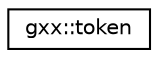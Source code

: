 digraph "Graphical Class Hierarchy"
{
  edge [fontname="Helvetica",fontsize="10",labelfontname="Helvetica",labelfontsize="10"];
  node [fontname="Helvetica",fontsize="10",shape=record];
  rankdir="LR";
  Node1 [label="gxx::token",height=0.2,width=0.4,color="black", fillcolor="white", style="filled",URL="$structgxx_1_1token.html"];
}
